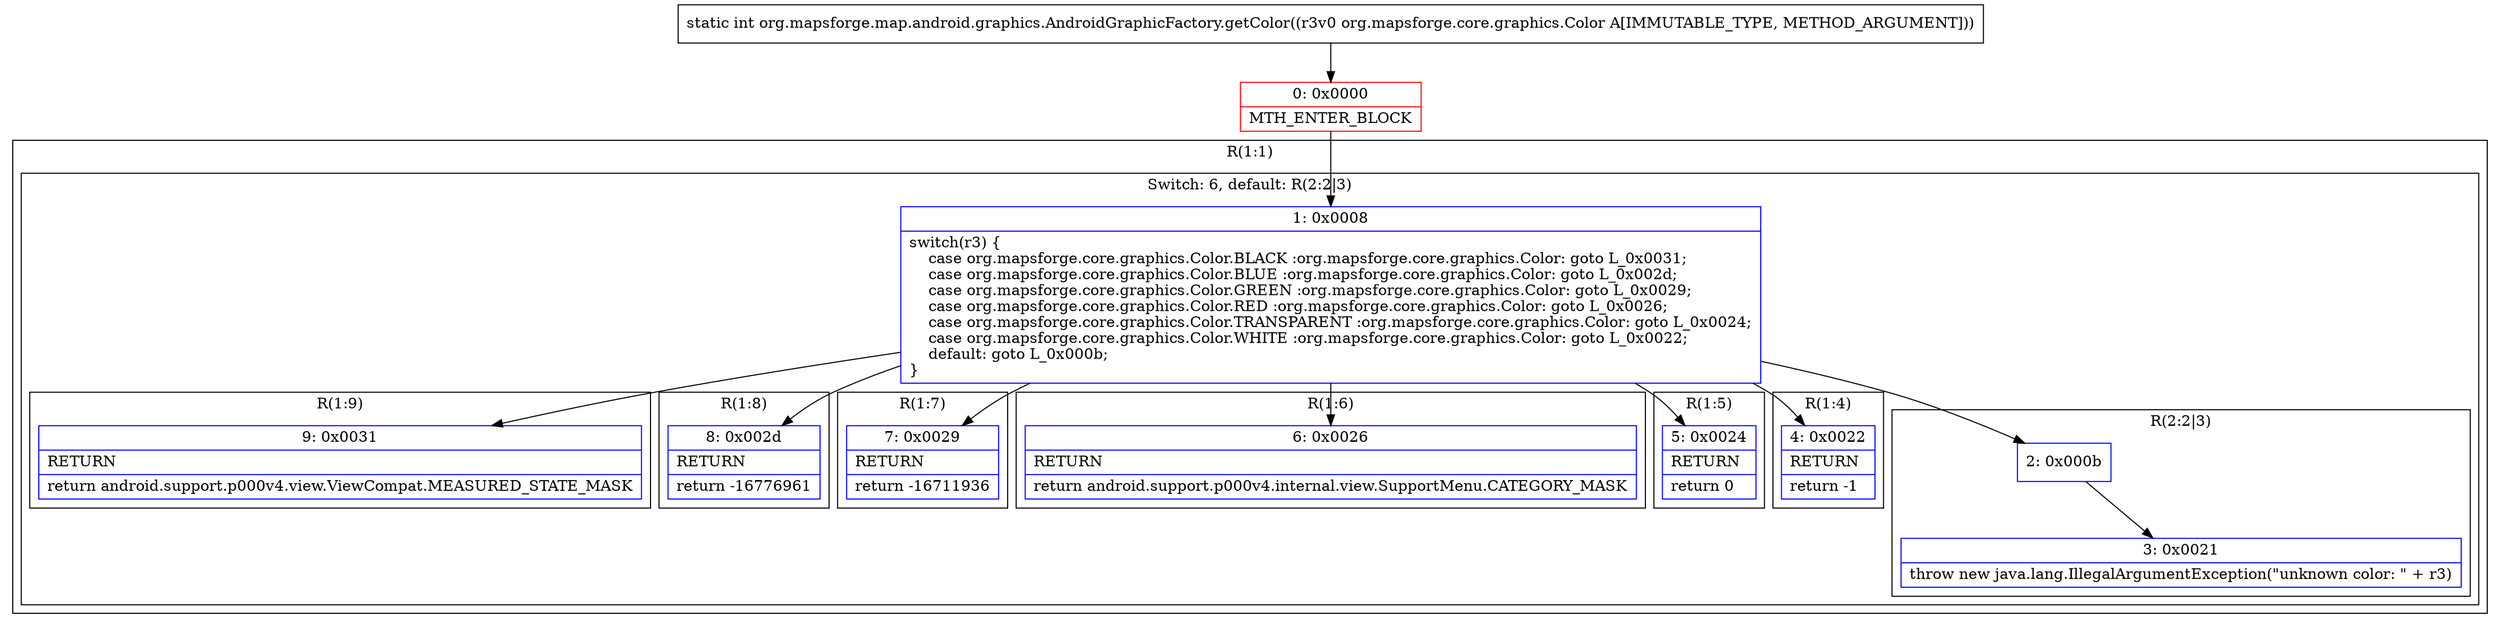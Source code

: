digraph "CFG fororg.mapsforge.map.android.graphics.AndroidGraphicFactory.getColor(Lorg\/mapsforge\/core\/graphics\/Color;)I" {
subgraph cluster_Region_1827768962 {
label = "R(1:1)";
node [shape=record,color=blue];
subgraph cluster_SwitchRegion_1188838813 {
label = "Switch: 6, default: R(2:2|3)";
node [shape=record,color=blue];
Node_1 [shape=record,label="{1\:\ 0x0008|switch(r3) \{\l    case org.mapsforge.core.graphics.Color.BLACK :org.mapsforge.core.graphics.Color: goto L_0x0031;\l    case org.mapsforge.core.graphics.Color.BLUE :org.mapsforge.core.graphics.Color: goto L_0x002d;\l    case org.mapsforge.core.graphics.Color.GREEN :org.mapsforge.core.graphics.Color: goto L_0x0029;\l    case org.mapsforge.core.graphics.Color.RED :org.mapsforge.core.graphics.Color: goto L_0x0026;\l    case org.mapsforge.core.graphics.Color.TRANSPARENT :org.mapsforge.core.graphics.Color: goto L_0x0024;\l    case org.mapsforge.core.graphics.Color.WHITE :org.mapsforge.core.graphics.Color: goto L_0x0022;\l    default: goto L_0x000b;\l\}\l}"];
subgraph cluster_Region_1460707297 {
label = "R(1:9)";
node [shape=record,color=blue];
Node_9 [shape=record,label="{9\:\ 0x0031|RETURN\l|return android.support.p000v4.view.ViewCompat.MEASURED_STATE_MASK\l}"];
}
subgraph cluster_Region_1516739417 {
label = "R(1:8)";
node [shape=record,color=blue];
Node_8 [shape=record,label="{8\:\ 0x002d|RETURN\l|return \-16776961\l}"];
}
subgraph cluster_Region_975351565 {
label = "R(1:7)";
node [shape=record,color=blue];
Node_7 [shape=record,label="{7\:\ 0x0029|RETURN\l|return \-16711936\l}"];
}
subgraph cluster_Region_490036481 {
label = "R(1:6)";
node [shape=record,color=blue];
Node_6 [shape=record,label="{6\:\ 0x0026|RETURN\l|return android.support.p000v4.internal.view.SupportMenu.CATEGORY_MASK\l}"];
}
subgraph cluster_Region_1317615313 {
label = "R(1:5)";
node [shape=record,color=blue];
Node_5 [shape=record,label="{5\:\ 0x0024|RETURN\l|return 0\l}"];
}
subgraph cluster_Region_676512010 {
label = "R(1:4)";
node [shape=record,color=blue];
Node_4 [shape=record,label="{4\:\ 0x0022|RETURN\l|return \-1\l}"];
}
subgraph cluster_Region_128403914 {
label = "R(2:2|3)";
node [shape=record,color=blue];
Node_2 [shape=record,label="{2\:\ 0x000b}"];
Node_3 [shape=record,label="{3\:\ 0x0021|throw new java.lang.IllegalArgumentException(\"unknown color: \" + r3)\l}"];
}
}
}
Node_0 [shape=record,color=red,label="{0\:\ 0x0000|MTH_ENTER_BLOCK\l}"];
MethodNode[shape=record,label="{static int org.mapsforge.map.android.graphics.AndroidGraphicFactory.getColor((r3v0 org.mapsforge.core.graphics.Color A[IMMUTABLE_TYPE, METHOD_ARGUMENT])) }"];
MethodNode -> Node_0;
Node_1 -> Node_2;
Node_1 -> Node_4;
Node_1 -> Node_5;
Node_1 -> Node_6;
Node_1 -> Node_7;
Node_1 -> Node_8;
Node_1 -> Node_9;
Node_2 -> Node_3;
Node_0 -> Node_1;
}

